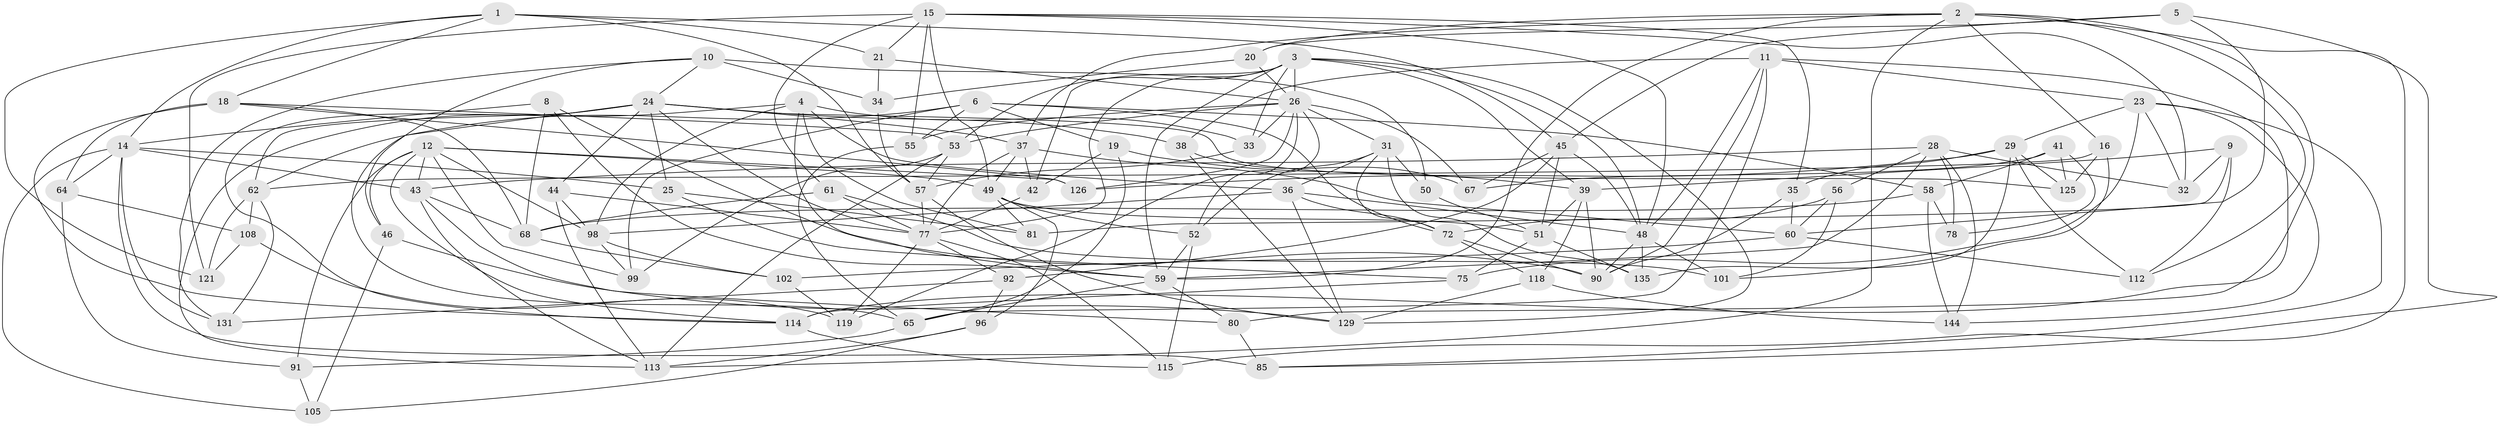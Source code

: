 // original degree distribution, {4: 1.0}
// Generated by graph-tools (version 1.1) at 2025/20/03/04/25 18:20:57]
// undirected, 87 vertices, 227 edges
graph export_dot {
graph [start="1"]
  node [color=gray90,style=filled];
  1 [super="+79"];
  2 [super="+22+7"];
  3 [super="+97+17"];
  4 [super="+13"];
  5;
  6 [super="+122"];
  8;
  9;
  10 [super="+137"];
  11 [super="+74"];
  12 [super="+110+71"];
  14 [super="+40+82"];
  15 [super="+30+134"];
  16;
  18 [super="+123"];
  19;
  20;
  21;
  23 [super="+107"];
  24 [super="+84+139+95"];
  25;
  26 [super="+70+27"];
  28 [super="+63"];
  29 [super="+120"];
  31 [super="+128"];
  32;
  33;
  34;
  35;
  36 [super="+100"];
  37 [super="+66"];
  38;
  39 [super="+93"];
  41;
  42;
  43 [super="+47"];
  44;
  45 [super="+54"];
  46;
  48 [super="+104+133"];
  49 [super="+136+87"];
  50;
  51 [super="+109"];
  52 [super="+73"];
  53 [super="+143"];
  55;
  56;
  57 [super="+127"];
  58 [super="+142"];
  59 [super="+130+88"];
  60 [super="+76"];
  61;
  62 [super="+83"];
  64;
  65 [super="+117"];
  67;
  68 [super="+86"];
  72 [super="+132"];
  75;
  77 [super="+89+111"];
  78;
  80;
  81;
  85;
  90 [super="+138"];
  91;
  92;
  96;
  98 [super="+106"];
  99;
  101;
  102;
  105;
  108;
  112;
  113 [super="+141"];
  114 [super="+116"];
  115;
  118;
  119;
  121;
  125;
  126;
  129 [super="+140"];
  131;
  135;
  144;
  1 -- 21;
  1 -- 57;
  1 -- 18;
  1 -- 45;
  1 -- 121;
  1 -- 14;
  2 -- 112;
  2 -- 20;
  2 -- 16;
  2 -- 59;
  2 -- 115;
  2 -- 80;
  2 -- 37;
  2 -- 113;
  3 -- 39;
  3 -- 59;
  3 -- 129;
  3 -- 42;
  3 -- 33;
  3 -- 53;
  3 -- 26 [weight=2];
  3 -- 48;
  3 -- 77;
  4 -- 36;
  4 -- 33;
  4 -- 81;
  4 -- 98;
  4 -- 113;
  4 -- 59;
  5 -- 20;
  5 -- 85;
  5 -- 45;
  5 -- 60;
  6 -- 19;
  6 -- 99;
  6 -- 62;
  6 -- 72;
  6 -- 55;
  6 -- 58;
  8 -- 90;
  8 -- 14;
  8 -- 59;
  8 -- 68;
  9 -- 32;
  9 -- 112;
  9 -- 81;
  9 -- 39;
  10 -- 34;
  10 -- 50 [weight=2];
  10 -- 131;
  10 -- 46;
  10 -- 24;
  11 -- 38;
  11 -- 114;
  11 -- 90;
  11 -- 65;
  11 -- 23;
  11 -- 48;
  12 -- 99;
  12 -- 126;
  12 -- 49;
  12 -- 91;
  12 -- 46;
  12 -- 98;
  12 -- 43;
  12 -- 114;
  14 -- 131;
  14 -- 85;
  14 -- 25;
  14 -- 43;
  14 -- 105;
  14 -- 64;
  15 -- 55;
  15 -- 32;
  15 -- 49;
  15 -- 61;
  15 -- 121;
  15 -- 35;
  15 -- 21;
  15 -- 48;
  16 -- 125;
  16 -- 101;
  16 -- 62;
  18 -- 68;
  18 -- 114;
  18 -- 64;
  18 -- 53;
  18 -- 126;
  19 -- 42;
  19 -- 39;
  19 -- 65;
  20 -- 34;
  20 -- 26;
  21 -- 34;
  21 -- 26;
  23 -- 32;
  23 -- 144;
  23 -- 75;
  23 -- 85;
  23 -- 29;
  24 -- 77;
  24 -- 25;
  24 -- 125;
  24 -- 37;
  24 -- 44;
  24 -- 38;
  24 -- 65;
  24 -- 114;
  24 -- 62;
  25 -- 81;
  25 -- 75;
  26 -- 119;
  26 -- 52;
  26 -- 33;
  26 -- 67;
  26 -- 53;
  26 -- 55;
  26 -- 126;
  26 -- 31;
  28 -- 43;
  28 -- 32;
  28 -- 144;
  28 -- 56;
  28 -- 78;
  28 -- 59;
  29 -- 125;
  29 -- 126;
  29 -- 112;
  29 -- 135;
  29 -- 35;
  31 -- 72;
  31 -- 135;
  31 -- 52;
  31 -- 50;
  31 -- 36;
  33 -- 57;
  34 -- 57;
  35 -- 90;
  35 -- 60;
  36 -- 48;
  36 -- 98;
  36 -- 72;
  36 -- 129;
  37 -- 42;
  37 -- 60;
  37 -- 77;
  37 -- 49;
  38 -- 67;
  38 -- 129;
  39 -- 90;
  39 -- 118;
  39 -- 51;
  41 -- 67;
  41 -- 125;
  41 -- 78;
  41 -- 58;
  42 -- 77;
  43 -- 80;
  43 -- 68;
  43 -- 113;
  44 -- 77;
  44 -- 113;
  44 -- 98;
  45 -- 51;
  45 -- 67;
  45 -- 92;
  45 -- 48;
  46 -- 105;
  46 -- 129;
  48 -- 101;
  48 -- 90;
  48 -- 135;
  49 -- 81;
  49 -- 96;
  49 -- 52 [weight=2];
  49 -- 51;
  50 -- 51;
  51 -- 75;
  51 -- 135;
  52 -- 59;
  52 -- 115;
  53 -- 99;
  53 -- 57;
  53 -- 113;
  55 -- 65;
  56 -- 72;
  56 -- 101;
  56 -- 60;
  57 -- 129;
  57 -- 77;
  58 -- 144;
  58 -- 68;
  58 -- 78 [weight=2];
  59 -- 80;
  59 -- 65;
  60 -- 102;
  60 -- 112;
  61 -- 101;
  61 -- 68;
  61 -- 77;
  62 -- 131;
  62 -- 108;
  62 -- 121;
  64 -- 108;
  64 -- 91;
  65 -- 91;
  68 -- 102;
  72 -- 90;
  72 -- 118;
  75 -- 114;
  77 -- 92;
  77 -- 115;
  77 -- 119;
  80 -- 85;
  91 -- 105;
  92 -- 96;
  92 -- 131;
  96 -- 113;
  96 -- 105;
  98 -- 99;
  98 -- 102;
  102 -- 119;
  108 -- 121;
  108 -- 119;
  114 -- 115;
  118 -- 144;
  118 -- 129;
}
